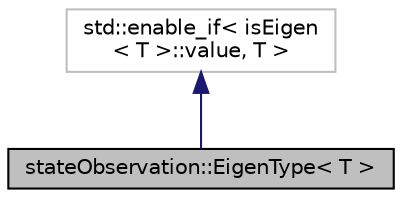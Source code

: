 digraph "stateObservation::EigenType&lt; T &gt;"
{
  edge [fontname="Helvetica",fontsize="10",labelfontname="Helvetica",labelfontsize="10"];
  node [fontname="Helvetica",fontsize="10",shape=record];
  Node2 [label="stateObservation::EigenType\< T \>",height=0.2,width=0.4,color="black", fillcolor="grey75", style="filled", fontcolor="black"];
  Node3 -> Node2 [dir="back",color="midnightblue",fontsize="10",style="solid",fontname="Helvetica"];
  Node3 [label="std::enable_if\< isEigen\l\< T \>::value, T \>",height=0.2,width=0.4,color="grey75", fillcolor="white", style="filled"];
}
